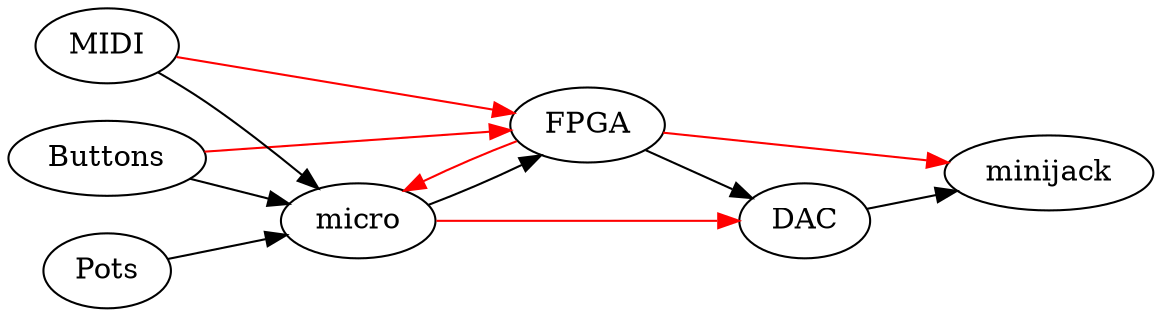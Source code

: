 digraph asd {
    rankdir=LR;
    Buttons -> micro
    Pots -> micro
    MIDI -> micro
    micro -> FPGA -> DAC -> minijack

    edge [color=red]
    Buttons -> FPGA -> minijack
    MIDI -> FPGA
    micro -> DAC
    FPGA -> micro
}
